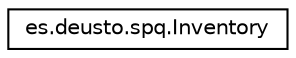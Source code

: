 digraph "Representación gráfica de la clase"
{
 // LATEX_PDF_SIZE
  edge [fontname="Helvetica",fontsize="10",labelfontname="Helvetica",labelfontsize="10"];
  node [fontname="Helvetica",fontsize="10",shape=record];
  rankdir="LR";
  Node0 [label="es.deusto.spq.Inventory",height=0.2,width=0.4,color="black", fillcolor="white", style="filled",URL="$classes_1_1deusto_1_1spq_1_1_inventory.html",tooltip=" "];
}
